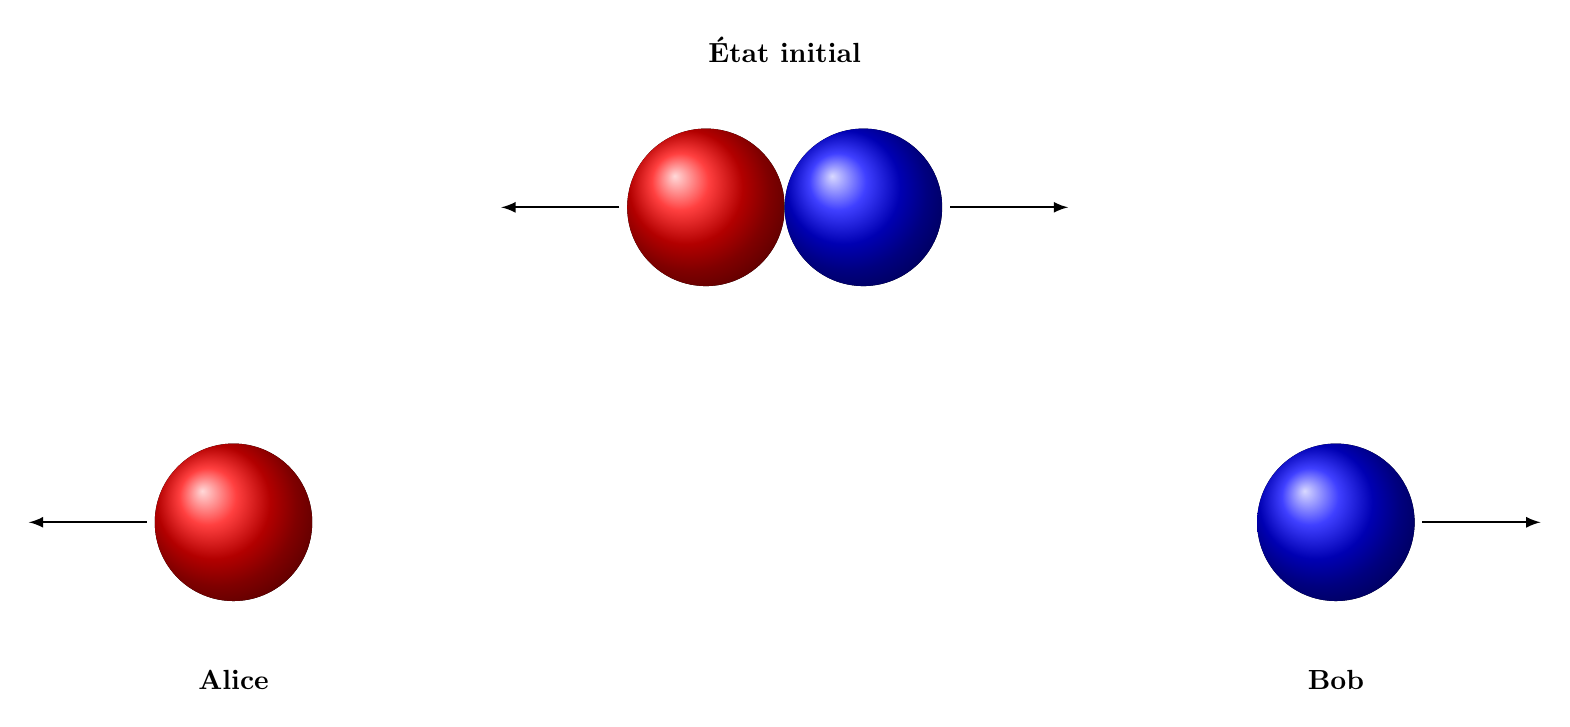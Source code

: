 ﻿\begin{tikzpicture}

\node at (0,2) {\bf \'Etat initial};
\fill[ball color=red] (-1,0) circle (1);
\fill[ball color=blue] (1,0) circle (1);
\draw[->,>=latex,thick] (-2.1,0) -- ++ (-1.5,0);
\draw[->,>=latex,thick] (2.1,0) -- ++ (1.5,0);

\begin{scope}[yshift=-4cm]
\node at (0,2) {\bf };
\fill[ball color=red] (-7,0) circle (1);
\fill[ball color=blue] (7,0) circle (1);
\draw[->,>=latex,thick] (-8.1,0) -- ++ (-1.5,0);
\draw[->,>=latex,thick] (8.1,0) -- ++ (1.5,0);
\node at (-7,-2) {\bf Alice};
\node at (7,-2) {\bf Bob};
\end{scope}

\end{tikzpicture}
